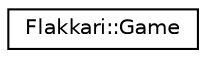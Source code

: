 digraph "Graphical Class Hierarchy"
{
 // LATEX_PDF_SIZE
  edge [fontname="Helvetica",fontsize="10",labelfontname="Helvetica",labelfontsize="10"];
  node [fontname="Helvetica",fontsize="10",shape=record];
  rankdir="LR";
  Node0 [label="Flakkari::Game",height=0.2,width=0.4,color="black", fillcolor="white", style="filled",URL="$dd/ddd/classFlakkari_1_1Game.html",tooltip=" "];
}
